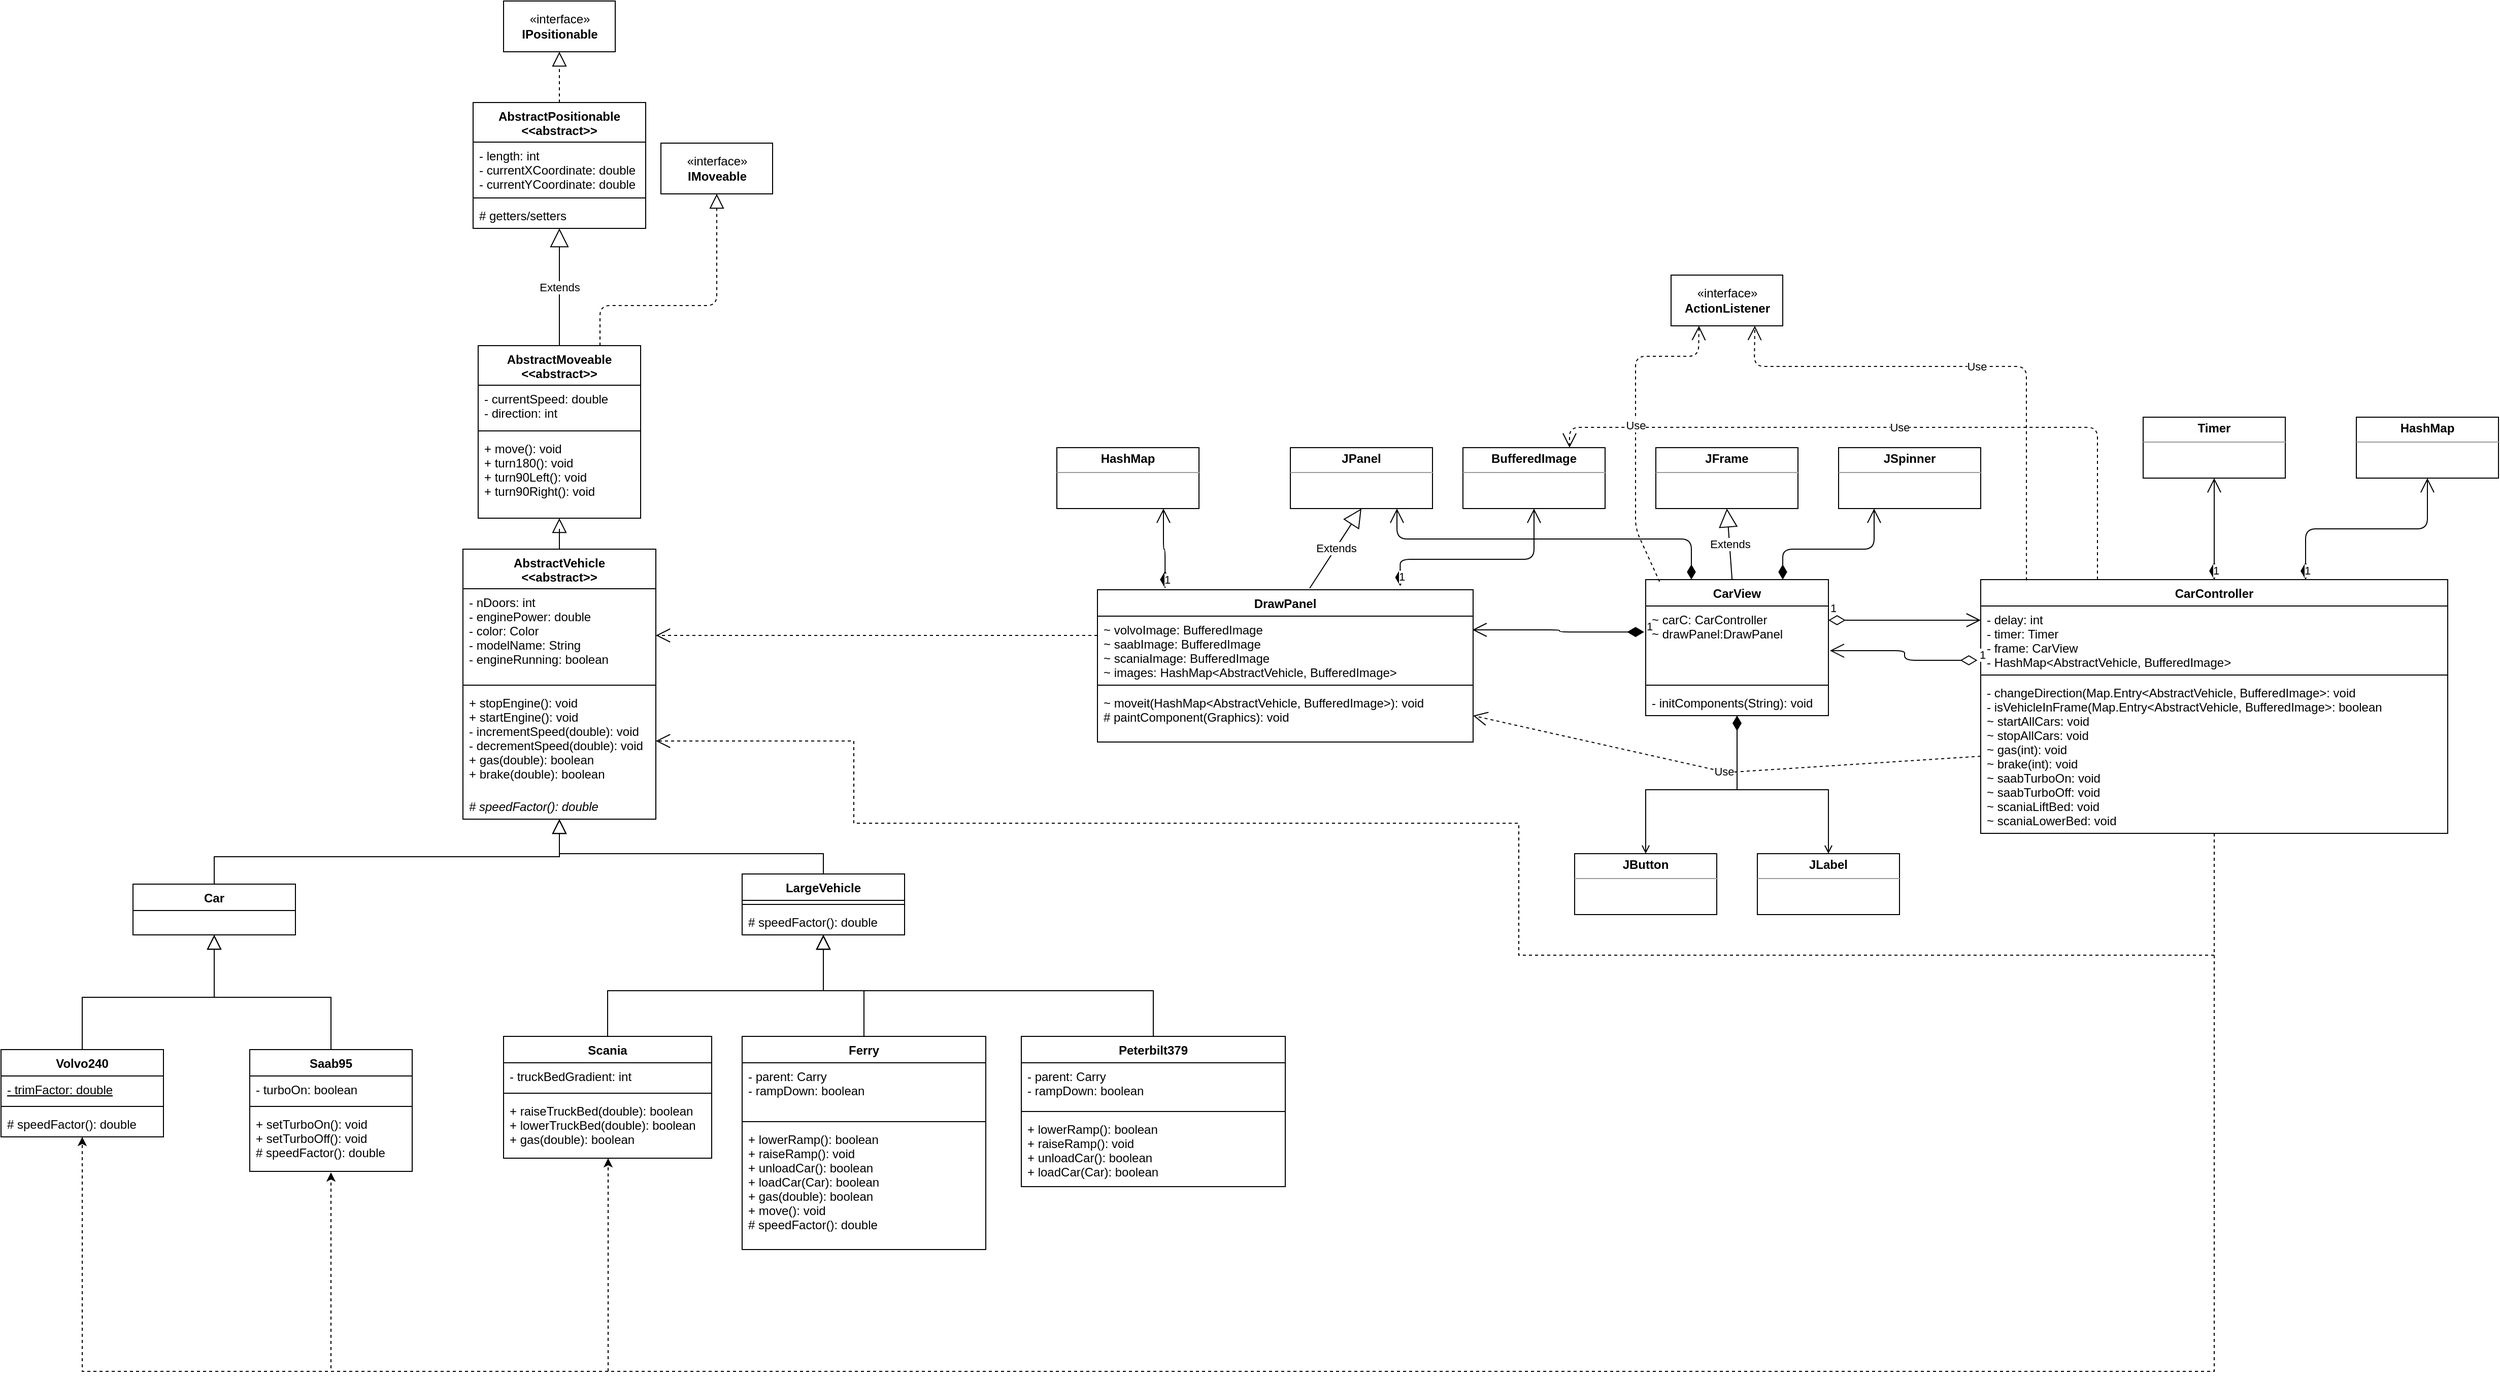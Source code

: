 <mxfile version="12.3.7" type="google" pages="1"><diagram id="PTWSOLFNh4H6wgFDKsYQ" name="Page-1"><mxGraphModel dx="2646" dy="1652" grid="1" gridSize="10" guides="1" tooltips="1" connect="1" arrows="1" fold="1" page="1" pageScale="1" pageWidth="850" pageHeight="1100" math="0" shadow="0"><root><mxCell id="0"/><mxCell id="1" parent="0"/><mxCell id="RAwVry4nOTp8SjxEk91T-4" style="edgeStyle=orthogonalEdgeStyle;rounded=0;orthogonalLoop=1;jettySize=auto;html=1;entryX=0.5;entryY=0;entryDx=0;entryDy=0;startArrow=diamondThin;startFill=1;startSize=12;endArrow=open;endFill=0;strokeColor=#000000;" parent="1" source="5E43zx4NHDnQdJNslAYU-14" target="RAwVry4nOTp8SjxEk91T-1" edge="1"><mxGeometry relative="1" as="geometry"/></mxCell><mxCell id="RAwVry4nOTp8SjxEk91T-5" style="edgeStyle=orthogonalEdgeStyle;rounded=0;orthogonalLoop=1;jettySize=auto;html=1;entryX=0.5;entryY=0;entryDx=0;entryDy=0;startArrow=diamondThin;startFill=1;startSize=12;endArrow=open;endFill=0;strokeColor=#000000;" parent="1" source="5E43zx4NHDnQdJNslAYU-14" target="RAwVry4nOTp8SjxEk91T-2" edge="1"><mxGeometry relative="1" as="geometry"/></mxCell><mxCell id="5E43zx4NHDnQdJNslAYU-14" value="CarView&#10;" style="swimlane;fontStyle=1;align=center;verticalAlign=top;childLayout=stackLayout;horizontal=1;startSize=26;horizontalStack=0;resizeParent=1;resizeParentMax=0;resizeLast=0;collapsible=1;marginBottom=0;" parent="1" vertex="1"><mxGeometry x="420" y="190" width="180" height="134" as="geometry"/></mxCell><mxCell id="5E43zx4NHDnQdJNslAYU-15" value="~ carC: CarController&#10;~ drawPanel:DrawPanel&#10;" style="text;strokeColor=none;fillColor=none;align=left;verticalAlign=top;spacingLeft=4;spacingRight=4;overflow=hidden;rotatable=0;points=[[0,0.5],[1,0.5]];portConstraint=eastwest;" parent="5E43zx4NHDnQdJNslAYU-14" vertex="1"><mxGeometry y="26" width="180" height="74" as="geometry"/></mxCell><mxCell id="5E43zx4NHDnQdJNslAYU-16" value="" style="line;strokeWidth=1;fillColor=none;align=left;verticalAlign=middle;spacingTop=-1;spacingLeft=3;spacingRight=3;rotatable=0;labelPosition=right;points=[];portConstraint=eastwest;" parent="5E43zx4NHDnQdJNslAYU-14" vertex="1"><mxGeometry y="100" width="180" height="8" as="geometry"/></mxCell><mxCell id="5E43zx4NHDnQdJNslAYU-17" value="- initComponents(String): void&#10;" style="text;strokeColor=none;fillColor=none;align=left;verticalAlign=top;spacingLeft=4;spacingRight=4;overflow=hidden;rotatable=0;points=[[0,0.5],[1,0.5]];portConstraint=eastwest;" parent="5E43zx4NHDnQdJNslAYU-14" vertex="1"><mxGeometry y="108" width="180" height="26" as="geometry"/></mxCell><mxCell id="5E43zx4NHDnQdJNslAYU-18" value="DrawPanel" style="swimlane;fontStyle=1;align=center;verticalAlign=top;childLayout=stackLayout;horizontal=1;startSize=26;horizontalStack=0;resizeParent=1;resizeParentMax=0;resizeLast=0;collapsible=1;marginBottom=0;" parent="1" vertex="1"><mxGeometry x="-120" y="200" width="370" height="150" as="geometry"/></mxCell><mxCell id="5E43zx4NHDnQdJNslAYU-19" value="~ volvoImage: BufferedImage&#10;~ saabImage: BufferedImage&#10;~ scaniaImage: BufferedImage &#10;~ images: HashMap&lt;AbstractVehicle, BufferedImage&gt;&#10;" style="text;strokeColor=none;fillColor=none;align=left;verticalAlign=top;spacingLeft=4;spacingRight=4;overflow=hidden;rotatable=0;points=[[0,0.5],[1,0.5]];portConstraint=eastwest;" parent="5E43zx4NHDnQdJNslAYU-18" vertex="1"><mxGeometry y="26" width="370" height="64" as="geometry"/></mxCell><mxCell id="5E43zx4NHDnQdJNslAYU-20" value="" style="line;strokeWidth=1;fillColor=none;align=left;verticalAlign=middle;spacingTop=-1;spacingLeft=3;spacingRight=3;rotatable=0;labelPosition=right;points=[];portConstraint=eastwest;" parent="5E43zx4NHDnQdJNslAYU-18" vertex="1"><mxGeometry y="90" width="370" height="8" as="geometry"/></mxCell><mxCell id="5E43zx4NHDnQdJNslAYU-21" value="~ moveit(HashMap&lt;AbstractVehicle, BufferedImage&gt;): void&#10;# paintComponent(Graphics): void&#10; " style="text;strokeColor=none;fillColor=none;align=left;verticalAlign=top;spacingLeft=4;spacingRight=4;overflow=hidden;rotatable=0;points=[[0,0.5],[1,0.5]];portConstraint=eastwest;" parent="5E43zx4NHDnQdJNslAYU-18" vertex="1"><mxGeometry y="98" width="370" height="52" as="geometry"/></mxCell><mxCell id="RAwVry4nOTp8SjxEk91T-76" style="edgeStyle=orthogonalEdgeStyle;rounded=0;orthogonalLoop=1;jettySize=auto;html=1;startArrow=none;startFill=0;startSize=12;endArrow=open;endFill=0;endSize=12;strokeColor=#000000;entryX=1;entryY=0.5;entryDx=0;entryDy=0;dashed=1;" parent="1" source="5E43zx4NHDnQdJNslAYU-22" target="RAwVry4nOTp8SjxEk91T-70" edge="1"><mxGeometry relative="1" as="geometry"><mxPoint x="-170" y="430" as="targetPoint"/><Array as="points"><mxPoint x="980" y="560"/><mxPoint x="295" y="560"/><mxPoint x="295" y="430"/><mxPoint x="-360" y="430"/><mxPoint x="-360" y="349"/></Array></mxGeometry></mxCell><mxCell id="2lomK8FbEF1D2afnbkXT-1" style="edgeStyle=orthogonalEdgeStyle;rounded=0;orthogonalLoop=1;jettySize=auto;html=1;dashed=1;" edge="1" parent="1" source="5E43zx4NHDnQdJNslAYU-22" target="RAwVry4nOTp8SjxEk91T-52"><mxGeometry relative="1" as="geometry"><Array as="points"><mxPoint x="980" y="970"/><mxPoint x="-602" y="970"/></Array></mxGeometry></mxCell><mxCell id="2lomK8FbEF1D2afnbkXT-2" style="edgeStyle=orthogonalEdgeStyle;rounded=0;orthogonalLoop=1;jettySize=auto;html=1;entryX=0.5;entryY=1.017;entryDx=0;entryDy=0;entryPerimeter=0;dashed=1;" edge="1" parent="1" source="5E43zx4NHDnQdJNslAYU-22" target="RAwVry4nOTp8SjxEk91T-41"><mxGeometry relative="1" as="geometry"><Array as="points"><mxPoint x="980" y="970"/><mxPoint x="-875" y="970"/></Array></mxGeometry></mxCell><mxCell id="2lomK8FbEF1D2afnbkXT-3" style="edgeStyle=orthogonalEdgeStyle;rounded=0;orthogonalLoop=1;jettySize=auto;html=1;dashed=1;" edge="1" parent="1" source="5E43zx4NHDnQdJNslAYU-22" target="RAwVry4nOTp8SjxEk91T-34"><mxGeometry relative="1" as="geometry"><Array as="points"><mxPoint x="980" y="970"/><mxPoint x="-1120" y="970"/></Array></mxGeometry></mxCell><mxCell id="5E43zx4NHDnQdJNslAYU-22" value="CarController" style="swimlane;fontStyle=1;align=center;verticalAlign=top;childLayout=stackLayout;horizontal=1;startSize=26;horizontalStack=0;resizeParent=1;resizeParentMax=0;resizeLast=0;collapsible=1;marginBottom=0;" parent="1" vertex="1"><mxGeometry x="750" y="190" width="460" height="250" as="geometry"/></mxCell><mxCell id="5E43zx4NHDnQdJNslAYU-23" value="- delay: int&#10;- timer: Timer&#10;- frame: CarView&#10;- HashMap&lt;AbstractVehicle, BufferedImage&gt;&#10; &#10;" style="text;strokeColor=none;fillColor=none;align=left;verticalAlign=top;spacingLeft=4;spacingRight=4;overflow=hidden;rotatable=0;points=[[0,0.5],[1,0.5]];portConstraint=eastwest;" parent="5E43zx4NHDnQdJNslAYU-22" vertex="1"><mxGeometry y="26" width="460" height="64" as="geometry"/></mxCell><mxCell id="5E43zx4NHDnQdJNslAYU-24" value="" style="line;strokeWidth=1;fillColor=none;align=left;verticalAlign=middle;spacingTop=-1;spacingLeft=3;spacingRight=3;rotatable=0;labelPosition=right;points=[];portConstraint=eastwest;" parent="5E43zx4NHDnQdJNslAYU-22" vertex="1"><mxGeometry y="90" width="460" height="8" as="geometry"/></mxCell><mxCell id="5E43zx4NHDnQdJNslAYU-25" value="- changeDirection(Map.Entry&lt;AbstractVehicle, BufferedImage&gt;: void&#10;- isVehicleInFrame(Map.Entry&lt;AbstractVehicle, BufferedImage&gt;: boolean&#10;~ startAllCars: void&#10;~ stopAllCars: void&#10;~ gas(int): void&#10;~ brake(int): void&#10;~ saabTurboOn: void&#10;~ saabTurboOff: void&#10;~ scaniaLiftBed: void&#10;~ scaniaLowerBed: void&#10;" style="text;strokeColor=none;fillColor=none;align=left;verticalAlign=top;spacingLeft=4;spacingRight=4;overflow=hidden;rotatable=0;points=[[0,0.5],[1,0.5]];portConstraint=eastwest;" parent="5E43zx4NHDnQdJNslAYU-22" vertex="1"><mxGeometry y="98" width="460" height="152" as="geometry"/></mxCell><mxCell id="5E43zx4NHDnQdJNslAYU-29" value="1" style="endArrow=open;html=1;endSize=12;startArrow=diamondThin;startSize=14;startFill=0;edgeStyle=orthogonalEdgeStyle;align=left;verticalAlign=bottom;" parent="1" source="5E43zx4NHDnQdJNslAYU-14" target="5E43zx4NHDnQdJNslAYU-22" edge="1"><mxGeometry x="-1" y="3" relative="1" as="geometry"><mxPoint x="350" y="860" as="sourcePoint"/><mxPoint x="510" y="860" as="targetPoint"/><Array as="points"><mxPoint x="710" y="230"/><mxPoint x="710" y="230"/></Array></mxGeometry></mxCell><mxCell id="5E43zx4NHDnQdJNslAYU-36" value="1" style="endArrow=open;html=1;endSize=12;startArrow=diamondThin;startSize=14;startFill=0;edgeStyle=orthogonalEdgeStyle;align=left;verticalAlign=bottom;entryX=1.008;entryY=0.595;entryDx=0;entryDy=0;entryPerimeter=0;exitX=-0.007;exitY=0.836;exitDx=0;exitDy=0;exitPerimeter=0;" parent="1" source="5E43zx4NHDnQdJNslAYU-23" target="5E43zx4NHDnQdJNslAYU-15" edge="1"><mxGeometry x="-1" y="3" relative="1" as="geometry"><mxPoint x="580" y="390" as="sourcePoint"/><mxPoint x="740" y="390" as="targetPoint"/></mxGeometry></mxCell><mxCell id="5E43zx4NHDnQdJNslAYU-37" value="1" style="endArrow=open;html=1;endSize=12;startArrow=diamondThin;startSize=14;startFill=1;edgeStyle=orthogonalEdgeStyle;align=left;verticalAlign=bottom;exitX=-0.008;exitY=0.346;exitDx=0;exitDy=0;exitPerimeter=0;entryX=0.998;entryY=0.211;entryDx=0;entryDy=0;entryPerimeter=0;" parent="1" source="5E43zx4NHDnQdJNslAYU-15" target="5E43zx4NHDnQdJNslAYU-19" edge="1"><mxGeometry x="-1" y="3" relative="1" as="geometry"><mxPoint x="400" y="420" as="sourcePoint"/><mxPoint x="560" y="420" as="targetPoint"/></mxGeometry></mxCell><mxCell id="5E43zx4NHDnQdJNslAYU-46" value="&lt;p style=&quot;margin: 0px ; margin-top: 4px ; text-align: center&quot;&gt;&lt;b&gt;Timer&lt;/b&gt;&lt;/p&gt;&lt;hr size=&quot;1&quot;&gt;&lt;div style=&quot;height: 2px&quot;&gt;&lt;/div&gt;" style="verticalAlign=top;align=left;overflow=fill;fontSize=12;fontFamily=Helvetica;html=1;" parent="1" vertex="1"><mxGeometry x="910" y="30" width="140" height="60" as="geometry"/></mxCell><mxCell id="5E43zx4NHDnQdJNslAYU-47" value="1" style="endArrow=open;html=1;endSize=12;startArrow=diamondThin;startSize=14;startFill=1;edgeStyle=orthogonalEdgeStyle;align=left;verticalAlign=bottom;entryX=0.5;entryY=1;entryDx=0;entryDy=0;exitX=0.5;exitY=0;exitDx=0;exitDy=0;" parent="1" source="5E43zx4NHDnQdJNslAYU-22" target="5E43zx4NHDnQdJNslAYU-46" edge="1"><mxGeometry x="-1" y="3" relative="1" as="geometry"><mxPoint x="980" y="180" as="sourcePoint"/><mxPoint x="1004.737" y="110" as="targetPoint"/></mxGeometry></mxCell><mxCell id="5E43zx4NHDnQdJNslAYU-50" value="&lt;p style=&quot;margin: 0px ; margin-top: 4px ; text-align: center&quot;&gt;&lt;b&gt;JFrame&lt;/b&gt;&lt;br&gt;&lt;/p&gt;&lt;hr size=&quot;1&quot;&gt;&lt;div style=&quot;height: 2px&quot;&gt;&lt;/div&gt;" style="verticalAlign=top;align=left;overflow=fill;fontSize=12;fontFamily=Helvetica;html=1;" parent="1" vertex="1"><mxGeometry x="430" y="60" width="140" height="60" as="geometry"/></mxCell><mxCell id="5E43zx4NHDnQdJNslAYU-51" value="&lt;p style=&quot;margin: 0px ; margin-top: 4px ; text-align: center&quot;&gt;&lt;b&gt;JPanel&lt;/b&gt;&lt;br&gt;&lt;/p&gt;&lt;hr size=&quot;1&quot;&gt;&lt;div style=&quot;height: 2px&quot;&gt;&lt;/div&gt;" style="verticalAlign=top;align=left;overflow=fill;fontSize=12;fontFamily=Helvetica;html=1;" parent="1" vertex="1"><mxGeometry x="70" y="60" width="140" height="60" as="geometry"/></mxCell><mxCell id="5E43zx4NHDnQdJNslAYU-52" value="Extends" style="endArrow=block;endSize=16;endFill=0;html=1;entryX=0.5;entryY=1;entryDx=0;entryDy=0;" parent="1" source="5E43zx4NHDnQdJNslAYU-14" target="5E43zx4NHDnQdJNslAYU-50" edge="1"><mxGeometry width="160" relative="1" as="geometry"><mxPoint x="60" y="460" as="sourcePoint"/><mxPoint x="220" y="460" as="targetPoint"/></mxGeometry></mxCell><mxCell id="5E43zx4NHDnQdJNslAYU-53" value="Extends" style="endArrow=block;endSize=16;endFill=0;html=1;exitX=0.565;exitY=-0.01;exitDx=0;exitDy=0;exitPerimeter=0;entryX=0.5;entryY=1;entryDx=0;entryDy=0;" parent="1" source="5E43zx4NHDnQdJNslAYU-18" target="5E43zx4NHDnQdJNslAYU-51" edge="1"><mxGeometry width="160" relative="1" as="geometry"><mxPoint x="60" y="460" as="sourcePoint"/><mxPoint x="220" y="460" as="targetPoint"/></mxGeometry></mxCell><mxCell id="5E43zx4NHDnQdJNslAYU-54" value="&lt;p style=&quot;margin: 0px ; margin-top: 4px ; text-align: center&quot;&gt;&lt;b&gt;HashMap&lt;/b&gt;&lt;br&gt;&lt;/p&gt;&lt;hr size=&quot;1&quot;&gt;&lt;div style=&quot;height: 2px&quot;&gt;&lt;/div&gt;" style="verticalAlign=top;align=left;overflow=fill;fontSize=12;fontFamily=Helvetica;html=1;" parent="1" vertex="1"><mxGeometry x="1120" y="30" width="140" height="60" as="geometry"/></mxCell><mxCell id="5E43zx4NHDnQdJNslAYU-55" value="&lt;p style=&quot;margin: 0px ; margin-top: 4px ; text-align: center&quot;&gt;&lt;b&gt;HashMap&lt;/b&gt;&lt;br&gt;&lt;/p&gt;&lt;hr size=&quot;1&quot;&gt;&lt;div style=&quot;height: 2px&quot;&gt;&lt;/div&gt;" style="verticalAlign=top;align=left;overflow=fill;fontSize=12;fontFamily=Helvetica;html=1;" parent="1" vertex="1"><mxGeometry x="-160" y="60" width="140" height="60" as="geometry"/></mxCell><mxCell id="5E43zx4NHDnQdJNslAYU-56" value="1" style="endArrow=open;html=1;endSize=12;startArrow=diamondThin;startSize=14;startFill=1;edgeStyle=orthogonalEdgeStyle;align=left;verticalAlign=bottom;exitX=0.18;exitY=-0.01;exitDx=0;exitDy=0;exitPerimeter=0;entryX=0.75;entryY=1;entryDx=0;entryDy=0;" parent="1" source="5E43zx4NHDnQdJNslAYU-18" target="5E43zx4NHDnQdJNslAYU-55" edge="1"><mxGeometry x="-1" y="3" relative="1" as="geometry"><mxPoint x="-160" y="460" as="sourcePoint"/><mxPoint x="-110" y="140" as="targetPoint"/><Array as="points"><mxPoint x="-53" y="160"/><mxPoint x="-55" y="160"/></Array></mxGeometry></mxCell><mxCell id="5E43zx4NHDnQdJNslAYU-57" value="1" style="endArrow=open;html=1;endSize=12;startArrow=diamondThin;startSize=14;startFill=1;edgeStyle=orthogonalEdgeStyle;align=left;verticalAlign=bottom;" parent="1" source="5E43zx4NHDnQdJNslAYU-22" target="5E43zx4NHDnQdJNslAYU-54" edge="1"><mxGeometry x="-1" y="3" relative="1" as="geometry"><mxPoint x="320" y="460" as="sourcePoint"/><mxPoint x="480" y="460" as="targetPoint"/><Array as="points"><mxPoint x="1070" y="140"/><mxPoint x="1190" y="140"/></Array></mxGeometry></mxCell><mxCell id="5E43zx4NHDnQdJNslAYU-58" value="&lt;p style=&quot;margin: 0px ; margin-top: 4px ; text-align: center&quot;&gt;&lt;b&gt;BufferedImage&lt;/b&gt;&lt;br&gt;&lt;/p&gt;&lt;hr size=&quot;1&quot;&gt;&lt;div style=&quot;height: 2px&quot;&gt;&lt;/div&gt;" style="verticalAlign=top;align=left;overflow=fill;fontSize=12;fontFamily=Helvetica;html=1;" parent="1" vertex="1"><mxGeometry x="240" y="60" width="140" height="60" as="geometry"/></mxCell><mxCell id="5E43zx4NHDnQdJNslAYU-59" value="1" style="endArrow=open;html=1;endSize=12;startArrow=diamondThin;startSize=14;startFill=1;edgeStyle=orthogonalEdgeStyle;align=left;verticalAlign=bottom;exitX=0.806;exitY=-0.024;exitDx=0;exitDy=0;exitPerimeter=0;" parent="1" source="5E43zx4NHDnQdJNslAYU-18" target="5E43zx4NHDnQdJNslAYU-58" edge="1"><mxGeometry x="-1" y="3" relative="1" as="geometry"><mxPoint x="-160" y="460" as="sourcePoint"/><mxPoint y="460" as="targetPoint"/><Array as="points"><mxPoint x="178" y="170"/><mxPoint x="310" y="170"/></Array></mxGeometry></mxCell><mxCell id="5E43zx4NHDnQdJNslAYU-61" value="Use" style="endArrow=open;endSize=12;dashed=1;html=1;exitX=0;exitY=0.5;exitDx=0;exitDy=0;entryX=1;entryY=0.5;entryDx=0;entryDy=0;" parent="1" source="5E43zx4NHDnQdJNslAYU-25" target="5E43zx4NHDnQdJNslAYU-21" edge="1"><mxGeometry width="160" relative="1" as="geometry"><mxPoint x="-160" y="460" as="sourcePoint"/><mxPoint y="460" as="targetPoint"/><Array as="points"><mxPoint x="500" y="380"/></Array></mxGeometry></mxCell><mxCell id="5E43zx4NHDnQdJNslAYU-62" value="Use" style="endArrow=open;endSize=12;dashed=1;html=1;exitX=0.25;exitY=0;exitDx=0;exitDy=0;entryX=0.75;entryY=0;entryDx=0;entryDy=0;" parent="1" source="5E43zx4NHDnQdJNslAYU-22" target="5E43zx4NHDnQdJNslAYU-58" edge="1"><mxGeometry width="160" relative="1" as="geometry"><mxPoint x="-160" y="460" as="sourcePoint"/><mxPoint x="370" y="140" as="targetPoint"/><Array as="points"><mxPoint x="865" y="40"/><mxPoint x="345" y="40"/></Array></mxGeometry></mxCell><mxCell id="5E43zx4NHDnQdJNslAYU-63" value="" style="endArrow=open;endSize=12;html=1;entryX=0.75;entryY=1;entryDx=0;entryDy=0;exitX=0.25;exitY=0;exitDx=0;exitDy=0;startArrow=diamondThin;startFill=1;startSize=12;" parent="1" source="5E43zx4NHDnQdJNslAYU-14" target="5E43zx4NHDnQdJNslAYU-51" edge="1"><mxGeometry width="160" relative="1" as="geometry"><mxPoint x="-160" y="460" as="sourcePoint"/><mxPoint y="460" as="targetPoint"/><Array as="points"><mxPoint x="465" y="150"/><mxPoint x="175" y="150"/></Array></mxGeometry></mxCell><mxCell id="5E43zx4NHDnQdJNslAYU-64" value="&lt;p style=&quot;margin: 0px ; margin-top: 4px ; text-align: center&quot;&gt;&lt;b&gt;JSpinner&lt;/b&gt;&lt;br&gt;&lt;/p&gt;&lt;hr size=&quot;1&quot;&gt;&lt;div style=&quot;height: 2px&quot;&gt;&lt;/div&gt;" style="verticalAlign=top;align=left;overflow=fill;fontSize=12;fontFamily=Helvetica;html=1;" parent="1" vertex="1"><mxGeometry x="610" y="60" width="140" height="60" as="geometry"/></mxCell><mxCell id="5E43zx4NHDnQdJNslAYU-65" value="" style="endArrow=open;endSize=12;exitX=0.75;exitY=0;exitDx=0;exitDy=0;entryX=0.25;entryY=1;entryDx=0;entryDy=0;endFill=0;strokeColor=#000000;html=1;startArrow=diamondThin;startFill=1;startSize=12;" parent="1" source="5E43zx4NHDnQdJNslAYU-14" target="5E43zx4NHDnQdJNslAYU-64" edge="1"><mxGeometry width="160" relative="1" as="geometry"><mxPoint x="-160" y="460" as="sourcePoint"/><mxPoint x="660" y="170" as="targetPoint"/><Array as="points"><mxPoint x="555" y="160"/><mxPoint x="645" y="160"/></Array></mxGeometry></mxCell><mxCell id="5E43zx4NHDnQdJNslAYU-67" value="«interface»&lt;br&gt;&lt;b&gt;ActionListener&lt;/b&gt;" style="html=1;" parent="1" vertex="1"><mxGeometry x="445" y="-110" width="110" height="50" as="geometry"/></mxCell><mxCell id="5E43zx4NHDnQdJNslAYU-68" value="Use" style="endArrow=open;endSize=12;dashed=1;html=1;entryX=0.25;entryY=1;entryDx=0;entryDy=0;exitX=0.076;exitY=0.015;exitDx=0;exitDy=0;exitPerimeter=0;" parent="1" source="5E43zx4NHDnQdJNslAYU-14" target="5E43zx4NHDnQdJNslAYU-67" edge="1"><mxGeometry width="160" relative="1" as="geometry"><mxPoint x="-80" y="600" as="sourcePoint"/><mxPoint y="460" as="targetPoint"/><Array as="points"><mxPoint x="410" y="140"/><mxPoint x="410" y="-30"/><mxPoint x="472" y="-30"/></Array></mxGeometry></mxCell><mxCell id="5E43zx4NHDnQdJNslAYU-69" value="Use" style="endArrow=open;endSize=12;dashed=1;html=1;exitX=0.098;exitY=0.003;exitDx=0;exitDy=0;exitPerimeter=0;entryX=0.75;entryY=1;entryDx=0;entryDy=0;" parent="1" source="5E43zx4NHDnQdJNslAYU-22" target="5E43zx4NHDnQdJNslAYU-67" edge="1"><mxGeometry width="160" relative="1" as="geometry"><mxPoint x="800" y="160" as="sourcePoint"/><mxPoint x="760" y="-40" as="targetPoint"/><Array as="points"><mxPoint x="795" y="-20"/><mxPoint x="527" y="-20"/></Array></mxGeometry></mxCell><mxCell id="RAwVry4nOTp8SjxEk91T-1" value="&lt;p style=&quot;margin: 0px ; margin-top: 4px ; text-align: center&quot;&gt;&lt;b&gt;JButton&lt;/b&gt;&lt;/p&gt;&lt;hr size=&quot;1&quot;&gt;&lt;div style=&quot;height: 2px&quot;&gt;&lt;/div&gt;" style="verticalAlign=top;align=left;overflow=fill;fontSize=12;fontFamily=Helvetica;html=1;" parent="1" vertex="1"><mxGeometry x="350" y="460" width="140" height="60" as="geometry"/></mxCell><mxCell id="RAwVry4nOTp8SjxEk91T-2" value="&lt;p style=&quot;margin: 0px ; margin-top: 4px ; text-align: center&quot;&gt;&lt;b&gt;JLabel&lt;/b&gt;&lt;/p&gt;&lt;hr size=&quot;1&quot;&gt;&lt;div style=&quot;height: 2px&quot;&gt;&lt;/div&gt;" style="verticalAlign=top;align=left;overflow=fill;fontSize=12;fontFamily=Helvetica;html=1;" parent="1" vertex="1"><mxGeometry x="530" y="460" width="140" height="60" as="geometry"/></mxCell><mxCell id="RAwVry4nOTp8SjxEk91T-6" value="«interface»&lt;br&gt;&lt;b&gt;IPositionable&lt;/b&gt;" style="html=1;" parent="1" vertex="1"><mxGeometry x="-705" y="-380" width="110" height="50" as="geometry"/></mxCell><mxCell id="RAwVry4nOTp8SjxEk91T-11" value="«interface»&lt;br&gt;&lt;b&gt;IMoveable&lt;/b&gt;" style="html=1;" parent="1" vertex="1"><mxGeometry x="-550" y="-240" width="110" height="50" as="geometry"/></mxCell><mxCell id="RAwVry4nOTp8SjxEk91T-12" value="AbstractPositionable&#10;&lt;&lt;abstract&gt;&gt;&#10;" style="swimlane;fontStyle=1;align=center;verticalAlign=top;childLayout=stackLayout;horizontal=1;startSize=39;horizontalStack=0;resizeParent=1;resizeParentMax=0;resizeLast=0;collapsible=1;marginBottom=0;" parent="1" vertex="1"><mxGeometry x="-735" y="-280" width="170" height="124" as="geometry"/></mxCell><mxCell id="RAwVry4nOTp8SjxEk91T-13" value="- length: int&#10;- currentXCoordinate: double&#10;- currentYCoordinate: double" style="text;strokeColor=none;fillColor=none;align=left;verticalAlign=top;spacingLeft=4;spacingRight=4;overflow=hidden;rotatable=0;points=[[0,0.5],[1,0.5]];portConstraint=eastwest;" parent="RAwVry4nOTp8SjxEk91T-12" vertex="1"><mxGeometry y="39" width="170" height="51" as="geometry"/></mxCell><mxCell id="RAwVry4nOTp8SjxEk91T-14" value="" style="line;strokeWidth=1;fillColor=none;align=left;verticalAlign=middle;spacingTop=-1;spacingLeft=3;spacingRight=3;rotatable=0;labelPosition=right;points=[];portConstraint=eastwest;" parent="RAwVry4nOTp8SjxEk91T-12" vertex="1"><mxGeometry y="90" width="170" height="8" as="geometry"/></mxCell><mxCell id="RAwVry4nOTp8SjxEk91T-15" value="# getters/setters" style="text;strokeColor=none;fillColor=none;align=left;verticalAlign=top;spacingLeft=4;spacingRight=4;overflow=hidden;rotatable=0;points=[[0,0.5],[1,0.5]];portConstraint=eastwest;" parent="RAwVry4nOTp8SjxEk91T-12" vertex="1"><mxGeometry y="98" width="170" height="26" as="geometry"/></mxCell><mxCell id="RAwVry4nOTp8SjxEk91T-16" value="AbstractMoveable&#10;&lt;&lt;abstract&gt;&gt;&#10;" style="swimlane;fontStyle=1;align=center;verticalAlign=top;childLayout=stackLayout;horizontal=1;startSize=39;horizontalStack=0;resizeParent=1;resizeParentMax=0;resizeLast=0;collapsible=1;marginBottom=0;" parent="1" vertex="1"><mxGeometry x="-730" y="-40.5" width="160" height="170" as="geometry"/></mxCell><mxCell id="RAwVry4nOTp8SjxEk91T-17" value="- currentSpeed: double&#10;- direction: int" style="text;strokeColor=none;fillColor=none;align=left;verticalAlign=top;spacingLeft=4;spacingRight=4;overflow=hidden;rotatable=0;points=[[0,0.5],[1,0.5]];portConstraint=eastwest;" parent="RAwVry4nOTp8SjxEk91T-16" vertex="1"><mxGeometry y="39" width="160" height="41" as="geometry"/></mxCell><mxCell id="RAwVry4nOTp8SjxEk91T-18" value="" style="line;strokeWidth=1;fillColor=none;align=left;verticalAlign=middle;spacingTop=-1;spacingLeft=3;spacingRight=3;rotatable=0;labelPosition=right;points=[];portConstraint=eastwest;" parent="RAwVry4nOTp8SjxEk91T-16" vertex="1"><mxGeometry y="80" width="160" height="8" as="geometry"/></mxCell><mxCell id="RAwVry4nOTp8SjxEk91T-19" value="+ move(): void&#10;+ turn180(): void&#10;+ turn90Left(): void&#10;+ turn90Right(): void" style="text;strokeColor=none;fillColor=none;align=left;verticalAlign=top;spacingLeft=4;spacingRight=4;overflow=hidden;rotatable=0;points=[[0,0.5],[1,0.5]];portConstraint=eastwest;" parent="RAwVry4nOTp8SjxEk91T-16" vertex="1"><mxGeometry y="88" width="160" height="82" as="geometry"/></mxCell><mxCell id="RAwVry4nOTp8SjxEk91T-23" value="Extends" style="endArrow=block;endSize=16;endFill=0;html=1;strokeColor=#000000;exitX=0.5;exitY=0;exitDx=0;exitDy=0;" parent="1" source="RAwVry4nOTp8SjxEk91T-16" target="RAwVry4nOTp8SjxEk91T-12" edge="1"><mxGeometry width="160" relative="1" as="geometry"><mxPoint x="-630" y="230" as="sourcePoint"/><mxPoint x="-450" y="130" as="targetPoint"/></mxGeometry></mxCell><mxCell id="RAwVry4nOTp8SjxEk91T-24" value="" style="endArrow=block;dashed=1;endFill=0;endSize=12;html=1;strokeColor=#000000;entryX=0.5;entryY=1;entryDx=0;entryDy=0;exitX=0.5;exitY=0;exitDx=0;exitDy=0;" parent="1" source="RAwVry4nOTp8SjxEk91T-12" target="RAwVry4nOTp8SjxEk91T-6" edge="1"><mxGeometry width="160" relative="1" as="geometry"><mxPoint x="-490" y="140" as="sourcePoint"/><mxPoint x="-450" y="70" as="targetPoint"/></mxGeometry></mxCell><mxCell id="RAwVry4nOTp8SjxEk91T-25" value="" style="endArrow=block;dashed=1;endFill=0;endSize=12;html=1;strokeColor=#000000;entryX=0.5;entryY=1;entryDx=0;entryDy=0;exitX=0.75;exitY=0;exitDx=0;exitDy=0;" parent="1" source="RAwVry4nOTp8SjxEk91T-16" target="RAwVry4nOTp8SjxEk91T-11" edge="1"><mxGeometry width="160" relative="1" as="geometry"><mxPoint x="-450" y="150" as="sourcePoint"/><mxPoint x="-450" y="30" as="targetPoint"/><Array as="points"><mxPoint x="-610" y="-80"/><mxPoint x="-495" y="-80"/><mxPoint x="-495" y="-140"/></Array></mxGeometry></mxCell><mxCell id="RAwVry4nOTp8SjxEk91T-72" style="edgeStyle=orthogonalEdgeStyle;rounded=0;orthogonalLoop=1;jettySize=auto;html=1;startArrow=none;startFill=0;startSize=12;endArrow=block;endFill=0;endSize=12;strokeColor=#000000;exitX=0.5;exitY=0;exitDx=0;exitDy=0;" parent="1" source="RAwVry4nOTp8SjxEk91T-26" target="RAwVry4nOTp8SjxEk91T-67" edge="1"><mxGeometry relative="1" as="geometry"/></mxCell><mxCell id="RAwVry4nOTp8SjxEk91T-26" value="Car" style="swimlane;fontStyle=1;align=center;verticalAlign=top;childLayout=stackLayout;horizontal=1;startSize=26;horizontalStack=0;resizeParent=1;resizeParentMax=0;resizeLast=0;collapsible=1;marginBottom=0;" parent="1" vertex="1"><mxGeometry x="-1070" y="490" width="160" height="50" as="geometry"/></mxCell><mxCell id="RAwVry4nOTp8SjxEk91T-73" style="edgeStyle=orthogonalEdgeStyle;rounded=0;orthogonalLoop=1;jettySize=auto;html=1;startArrow=none;startFill=0;startSize=12;endArrow=block;endFill=0;endSize=12;strokeColor=#000000;exitX=0.5;exitY=0;exitDx=0;exitDy=0;" parent="1" source="RAwVry4nOTp8SjxEk91T-30" target="RAwVry4nOTp8SjxEk91T-67" edge="1"><mxGeometry relative="1" as="geometry"><Array as="points"><mxPoint x="-390" y="460"/><mxPoint x="-650" y="460"/></Array></mxGeometry></mxCell><mxCell id="RAwVry4nOTp8SjxEk91T-30" value="LargeVehicle" style="swimlane;fontStyle=1;align=center;verticalAlign=top;childLayout=stackLayout;horizontal=1;startSize=26;horizontalStack=0;resizeParent=1;resizeParentMax=0;resizeLast=0;collapsible=1;marginBottom=0;" parent="1" vertex="1"><mxGeometry x="-470" y="480" width="160" height="60" as="geometry"/></mxCell><mxCell id="RAwVry4nOTp8SjxEk91T-32" value="" style="line;strokeWidth=1;fillColor=none;align=left;verticalAlign=middle;spacingTop=-1;spacingLeft=3;spacingRight=3;rotatable=0;labelPosition=right;points=[];portConstraint=eastwest;" parent="RAwVry4nOTp8SjxEk91T-30" vertex="1"><mxGeometry y="26" width="160" height="8" as="geometry"/></mxCell><mxCell id="RAwVry4nOTp8SjxEk91T-33" value="# speedFactor(): double" style="text;strokeColor=none;fillColor=none;align=left;verticalAlign=top;spacingLeft=4;spacingRight=4;overflow=hidden;rotatable=0;points=[[0,0.5],[1,0.5]];portConstraint=eastwest;" parent="RAwVry4nOTp8SjxEk91T-30" vertex="1"><mxGeometry y="34" width="160" height="26" as="geometry"/></mxCell><mxCell id="RAwVry4nOTp8SjxEk91T-44" style="edgeStyle=orthogonalEdgeStyle;rounded=0;orthogonalLoop=1;jettySize=auto;html=1;startArrow=none;startFill=0;startSize=12;endArrow=block;endFill=0;endSize=12;strokeColor=#000000;" parent="1" source="RAwVry4nOTp8SjxEk91T-34" target="RAwVry4nOTp8SjxEk91T-26" edge="1"><mxGeometry relative="1" as="geometry"/></mxCell><mxCell id="RAwVry4nOTp8SjxEk91T-34" value="Volvo240" style="swimlane;fontStyle=1;align=center;verticalAlign=top;childLayout=stackLayout;horizontal=1;startSize=26;horizontalStack=0;resizeParent=1;resizeParentMax=0;resizeLast=0;collapsible=1;marginBottom=0;" parent="1" vertex="1"><mxGeometry x="-1200" y="653" width="160" height="86" as="geometry"/></mxCell><mxCell id="RAwVry4nOTp8SjxEk91T-35" value="- trimFactor: double" style="text;strokeColor=none;fillColor=none;align=left;verticalAlign=top;spacingLeft=4;spacingRight=4;overflow=hidden;rotatable=0;points=[[0,0.5],[1,0.5]];portConstraint=eastwest;fontStyle=4" parent="RAwVry4nOTp8SjxEk91T-34" vertex="1"><mxGeometry y="26" width="160" height="26" as="geometry"/></mxCell><mxCell id="RAwVry4nOTp8SjxEk91T-36" value="" style="line;strokeWidth=1;fillColor=none;align=left;verticalAlign=middle;spacingTop=-1;spacingLeft=3;spacingRight=3;rotatable=0;labelPosition=right;points=[];portConstraint=eastwest;" parent="RAwVry4nOTp8SjxEk91T-34" vertex="1"><mxGeometry y="52" width="160" height="8" as="geometry"/></mxCell><mxCell id="RAwVry4nOTp8SjxEk91T-37" value="# speedFactor(): double" style="text;strokeColor=none;fillColor=none;align=left;verticalAlign=top;spacingLeft=4;spacingRight=4;overflow=hidden;rotatable=0;points=[[0,0.5],[1,0.5]];portConstraint=eastwest;" parent="RAwVry4nOTp8SjxEk91T-34" vertex="1"><mxGeometry y="60" width="160" height="26" as="geometry"/></mxCell><mxCell id="RAwVry4nOTp8SjxEk91T-43" style="edgeStyle=orthogonalEdgeStyle;rounded=0;orthogonalLoop=1;jettySize=auto;html=1;startArrow=none;startFill=0;startSize=12;endArrow=block;endFill=0;endSize=12;strokeColor=#000000;" parent="1" source="RAwVry4nOTp8SjxEk91T-38" target="RAwVry4nOTp8SjxEk91T-26" edge="1"><mxGeometry relative="1" as="geometry"/></mxCell><mxCell id="RAwVry4nOTp8SjxEk91T-38" value="Saab95" style="swimlane;fontStyle=1;align=center;verticalAlign=top;childLayout=stackLayout;horizontal=1;startSize=26;horizontalStack=0;resizeParent=1;resizeParentMax=0;resizeLast=0;collapsible=1;marginBottom=0;" parent="1" vertex="1"><mxGeometry x="-955" y="653" width="160" height="120" as="geometry"/></mxCell><mxCell id="RAwVry4nOTp8SjxEk91T-39" value="- turboOn: boolean" style="text;strokeColor=none;fillColor=none;align=left;verticalAlign=top;spacingLeft=4;spacingRight=4;overflow=hidden;rotatable=0;points=[[0,0.5],[1,0.5]];portConstraint=eastwest;" parent="RAwVry4nOTp8SjxEk91T-38" vertex="1"><mxGeometry y="26" width="160" height="26" as="geometry"/></mxCell><mxCell id="RAwVry4nOTp8SjxEk91T-40" value="" style="line;strokeWidth=1;fillColor=none;align=left;verticalAlign=middle;spacingTop=-1;spacingLeft=3;spacingRight=3;rotatable=0;labelPosition=right;points=[];portConstraint=eastwest;" parent="RAwVry4nOTp8SjxEk91T-38" vertex="1"><mxGeometry y="52" width="160" height="8" as="geometry"/></mxCell><mxCell id="RAwVry4nOTp8SjxEk91T-41" value="+ setTurboOn(): void&#10;+ setTurboOff(): void&#10;# speedFactor(): double" style="text;strokeColor=none;fillColor=none;align=left;verticalAlign=top;spacingLeft=4;spacingRight=4;overflow=hidden;rotatable=0;points=[[0,0.5],[1,0.5]];portConstraint=eastwest;" parent="RAwVry4nOTp8SjxEk91T-38" vertex="1"><mxGeometry y="60" width="160" height="60" as="geometry"/></mxCell><mxCell id="RAwVry4nOTp8SjxEk91T-62" style="edgeStyle=orthogonalEdgeStyle;rounded=0;orthogonalLoop=1;jettySize=auto;html=1;startArrow=none;startFill=0;startSize=12;endArrow=block;endFill=0;endSize=12;strokeColor=#000000;exitX=0.5;exitY=0;exitDx=0;exitDy=0;" parent="1" source="RAwVry4nOTp8SjxEk91T-48" target="RAwVry4nOTp8SjxEk91T-30" edge="1"><mxGeometry relative="1" as="geometry"/></mxCell><mxCell id="RAwVry4nOTp8SjxEk91T-48" value="Peterbilt379" style="swimlane;fontStyle=1;align=center;verticalAlign=top;childLayout=stackLayout;horizontal=1;startSize=26;horizontalStack=0;resizeParent=1;resizeParentMax=0;resizeLast=0;collapsible=1;marginBottom=0;" parent="1" vertex="1"><mxGeometry x="-195" y="640" width="260" height="148" as="geometry"/></mxCell><mxCell id="RAwVry4nOTp8SjxEk91T-49" value="- parent: Carry&#10;- rampDown: boolean" style="text;strokeColor=none;fillColor=none;align=left;verticalAlign=top;spacingLeft=4;spacingRight=4;overflow=hidden;rotatable=0;points=[[0,0.5],[1,0.5]];portConstraint=eastwest;" parent="RAwVry4nOTp8SjxEk91T-48" vertex="1"><mxGeometry y="26" width="260" height="44" as="geometry"/></mxCell><mxCell id="RAwVry4nOTp8SjxEk91T-50" value="" style="line;strokeWidth=1;fillColor=none;align=left;verticalAlign=middle;spacingTop=-1;spacingLeft=3;spacingRight=3;rotatable=0;labelPosition=right;points=[];portConstraint=eastwest;" parent="RAwVry4nOTp8SjxEk91T-48" vertex="1"><mxGeometry y="70" width="260" height="8" as="geometry"/></mxCell><mxCell id="RAwVry4nOTp8SjxEk91T-51" value="+ lowerRamp(): boolean&#10;+ raiseRamp(): void&#10;+ unloadCar(): boolean&#10;+ loadCar(Car): boolean" style="text;strokeColor=none;fillColor=none;align=left;verticalAlign=top;spacingLeft=4;spacingRight=4;overflow=hidden;rotatable=0;points=[[0,0.5],[1,0.5]];portConstraint=eastwest;" parent="RAwVry4nOTp8SjxEk91T-48" vertex="1"><mxGeometry y="78" width="260" height="70" as="geometry"/></mxCell><mxCell id="RAwVry4nOTp8SjxEk91T-60" style="edgeStyle=orthogonalEdgeStyle;rounded=0;orthogonalLoop=1;jettySize=auto;html=1;startArrow=none;startFill=0;startSize=12;endArrow=block;endFill=0;endSize=12;strokeColor=#000000;exitX=0.5;exitY=0;exitDx=0;exitDy=0;" parent="1" source="RAwVry4nOTp8SjxEk91T-52" target="RAwVry4nOTp8SjxEk91T-30" edge="1"><mxGeometry relative="1" as="geometry"/></mxCell><mxCell id="RAwVry4nOTp8SjxEk91T-52" value="Scania" style="swimlane;fontStyle=1;align=center;verticalAlign=top;childLayout=stackLayout;horizontal=1;startSize=26;horizontalStack=0;resizeParent=1;resizeParentMax=0;resizeLast=0;collapsible=1;marginBottom=0;" parent="1" vertex="1"><mxGeometry x="-705" y="640" width="205" height="120" as="geometry"/></mxCell><mxCell id="RAwVry4nOTp8SjxEk91T-53" value="- truckBedGradient: int" style="text;strokeColor=none;fillColor=none;align=left;verticalAlign=top;spacingLeft=4;spacingRight=4;overflow=hidden;rotatable=0;points=[[0,0.5],[1,0.5]];portConstraint=eastwest;" parent="RAwVry4nOTp8SjxEk91T-52" vertex="1"><mxGeometry y="26" width="205" height="26" as="geometry"/></mxCell><mxCell id="RAwVry4nOTp8SjxEk91T-54" value="" style="line;strokeWidth=1;fillColor=none;align=left;verticalAlign=middle;spacingTop=-1;spacingLeft=3;spacingRight=3;rotatable=0;labelPosition=right;points=[];portConstraint=eastwest;" parent="RAwVry4nOTp8SjxEk91T-52" vertex="1"><mxGeometry y="52" width="205" height="8" as="geometry"/></mxCell><mxCell id="RAwVry4nOTp8SjxEk91T-55" value="+ raiseTruckBed(double): boolean&#10;+ lowerTruckBed(double): boolean&#10;+ gas(double): boolean" style="text;strokeColor=none;fillColor=none;align=left;verticalAlign=top;spacingLeft=4;spacingRight=4;overflow=hidden;rotatable=0;points=[[0,0.5],[1,0.5]];portConstraint=eastwest;" parent="RAwVry4nOTp8SjxEk91T-52" vertex="1"><mxGeometry y="60" width="205" height="60" as="geometry"/></mxCell><mxCell id="RAwVry4nOTp8SjxEk91T-61" style="edgeStyle=orthogonalEdgeStyle;rounded=0;orthogonalLoop=1;jettySize=auto;html=1;startArrow=none;startFill=0;startSize=12;endArrow=block;endFill=0;endSize=12;strokeColor=#000000;" parent="1" source="RAwVry4nOTp8SjxEk91T-56" target="RAwVry4nOTp8SjxEk91T-30" edge="1"><mxGeometry relative="1" as="geometry"/></mxCell><mxCell id="RAwVry4nOTp8SjxEk91T-56" value="Ferry" style="swimlane;fontStyle=1;align=center;verticalAlign=top;childLayout=stackLayout;horizontal=1;startSize=26;horizontalStack=0;resizeParent=1;resizeParentMax=0;resizeLast=0;collapsible=1;marginBottom=0;" parent="1" vertex="1"><mxGeometry x="-470" y="640" width="240" height="210" as="geometry"/></mxCell><mxCell id="RAwVry4nOTp8SjxEk91T-57" value="- parent: Carry&#10;- rampDown: boolean" style="text;strokeColor=none;fillColor=none;align=left;verticalAlign=top;spacingLeft=4;spacingRight=4;overflow=hidden;rotatable=0;points=[[0,0.5],[1,0.5]];portConstraint=eastwest;" parent="RAwVry4nOTp8SjxEk91T-56" vertex="1"><mxGeometry y="26" width="240" height="54" as="geometry"/></mxCell><mxCell id="RAwVry4nOTp8SjxEk91T-58" value="" style="line;strokeWidth=1;fillColor=none;align=left;verticalAlign=middle;spacingTop=-1;spacingLeft=3;spacingRight=3;rotatable=0;labelPosition=right;points=[];portConstraint=eastwest;" parent="RAwVry4nOTp8SjxEk91T-56" vertex="1"><mxGeometry y="80" width="240" height="8" as="geometry"/></mxCell><mxCell id="RAwVry4nOTp8SjxEk91T-59" value="+ lowerRamp(): boolean&#10;+ raiseRamp(): void&#10;+ unloadCar(): boolean&#10;+ loadCar(Car): boolean&#10;+ gas(double): boolean&#10;+ move(): void&#10;# speedFactor(): double" style="text;strokeColor=none;fillColor=none;align=left;verticalAlign=top;spacingLeft=4;spacingRight=4;overflow=hidden;rotatable=0;points=[[0,0.5],[1,0.5]];portConstraint=eastwest;" parent="RAwVry4nOTp8SjxEk91T-56" vertex="1"><mxGeometry y="88" width="240" height="122" as="geometry"/></mxCell><mxCell id="RAwVry4nOTp8SjxEk91T-71" style="edgeStyle=orthogonalEdgeStyle;rounded=0;orthogonalLoop=1;jettySize=auto;html=1;startArrow=none;startFill=0;startSize=12;endArrow=block;endFill=0;endSize=12;strokeColor=#000000;" parent="1" source="RAwVry4nOTp8SjxEk91T-67" target="RAwVry4nOTp8SjxEk91T-16" edge="1"><mxGeometry relative="1" as="geometry"/></mxCell><mxCell id="RAwVry4nOTp8SjxEk91T-67" value="AbstractVehicle&#10;&lt;&lt;abstract&gt;&gt;&#10;" style="swimlane;fontStyle=1;align=center;verticalAlign=top;childLayout=stackLayout;horizontal=1;startSize=39;horizontalStack=0;resizeParent=1;resizeParentMax=0;resizeLast=0;collapsible=1;marginBottom=0;" parent="1" vertex="1"><mxGeometry x="-745" y="160" width="190" height="266" as="geometry"/></mxCell><mxCell id="RAwVry4nOTp8SjxEk91T-68" value="- nDoors: int&#10;- enginePower: double&#10;- color: Color&#10;- modelName: String&#10;- engineRunning: boolean" style="text;strokeColor=none;fillColor=none;align=left;verticalAlign=top;spacingLeft=4;spacingRight=4;overflow=hidden;rotatable=0;points=[[0,0.5],[1,0.5]];portConstraint=eastwest;" parent="RAwVry4nOTp8SjxEk91T-67" vertex="1"><mxGeometry y="39" width="190" height="91" as="geometry"/></mxCell><mxCell id="RAwVry4nOTp8SjxEk91T-69" value="" style="line;strokeWidth=1;fillColor=none;align=left;verticalAlign=middle;spacingTop=-1;spacingLeft=3;spacingRight=3;rotatable=0;labelPosition=right;points=[];portConstraint=eastwest;" parent="RAwVry4nOTp8SjxEk91T-67" vertex="1"><mxGeometry y="130" width="190" height="8" as="geometry"/></mxCell><mxCell id="RAwVry4nOTp8SjxEk91T-70" value="+ stopEngine(): void&#10;+ startEngine(): void&#10;- incrementSpeed(double): void&#10;- decrementSpeed(double): void&#10;+ gas(double): boolean&#10;+ brake(double): boolean" style="text;strokeColor=none;fillColor=none;align=left;verticalAlign=top;spacingLeft=4;spacingRight=4;overflow=hidden;rotatable=0;points=[[0,0.5],[1,0.5]];portConstraint=eastwest;" parent="RAwVry4nOTp8SjxEk91T-67" vertex="1"><mxGeometry y="138" width="190" height="102" as="geometry"/></mxCell><mxCell id="RAwVry4nOTp8SjxEk91T-74" value="# speedFactor(): double" style="text;strokeColor=none;fillColor=none;align=left;verticalAlign=top;spacingLeft=4;spacingRight=4;overflow=hidden;rotatable=0;points=[[0,0.5],[1,0.5]];portConstraint=eastwest;fontStyle=2" parent="RAwVry4nOTp8SjxEk91T-67" vertex="1"><mxGeometry y="240" width="190" height="26" as="geometry"/></mxCell><mxCell id="RAwVry4nOTp8SjxEk91T-75" style="edgeStyle=orthogonalEdgeStyle;rounded=0;orthogonalLoop=1;jettySize=auto;html=1;startArrow=none;startFill=0;startSize=12;endArrow=open;endFill=0;endSize=12;strokeColor=#000000;dashed=1;" parent="1" source="5E43zx4NHDnQdJNslAYU-19" edge="1"><mxGeometry relative="1" as="geometry"><mxPoint x="-555" y="245" as="targetPoint"/><Array as="points"><mxPoint x="-230" y="245"/><mxPoint x="-230" y="245"/></Array></mxGeometry></mxCell></root></mxGraphModel></diagram></mxfile>